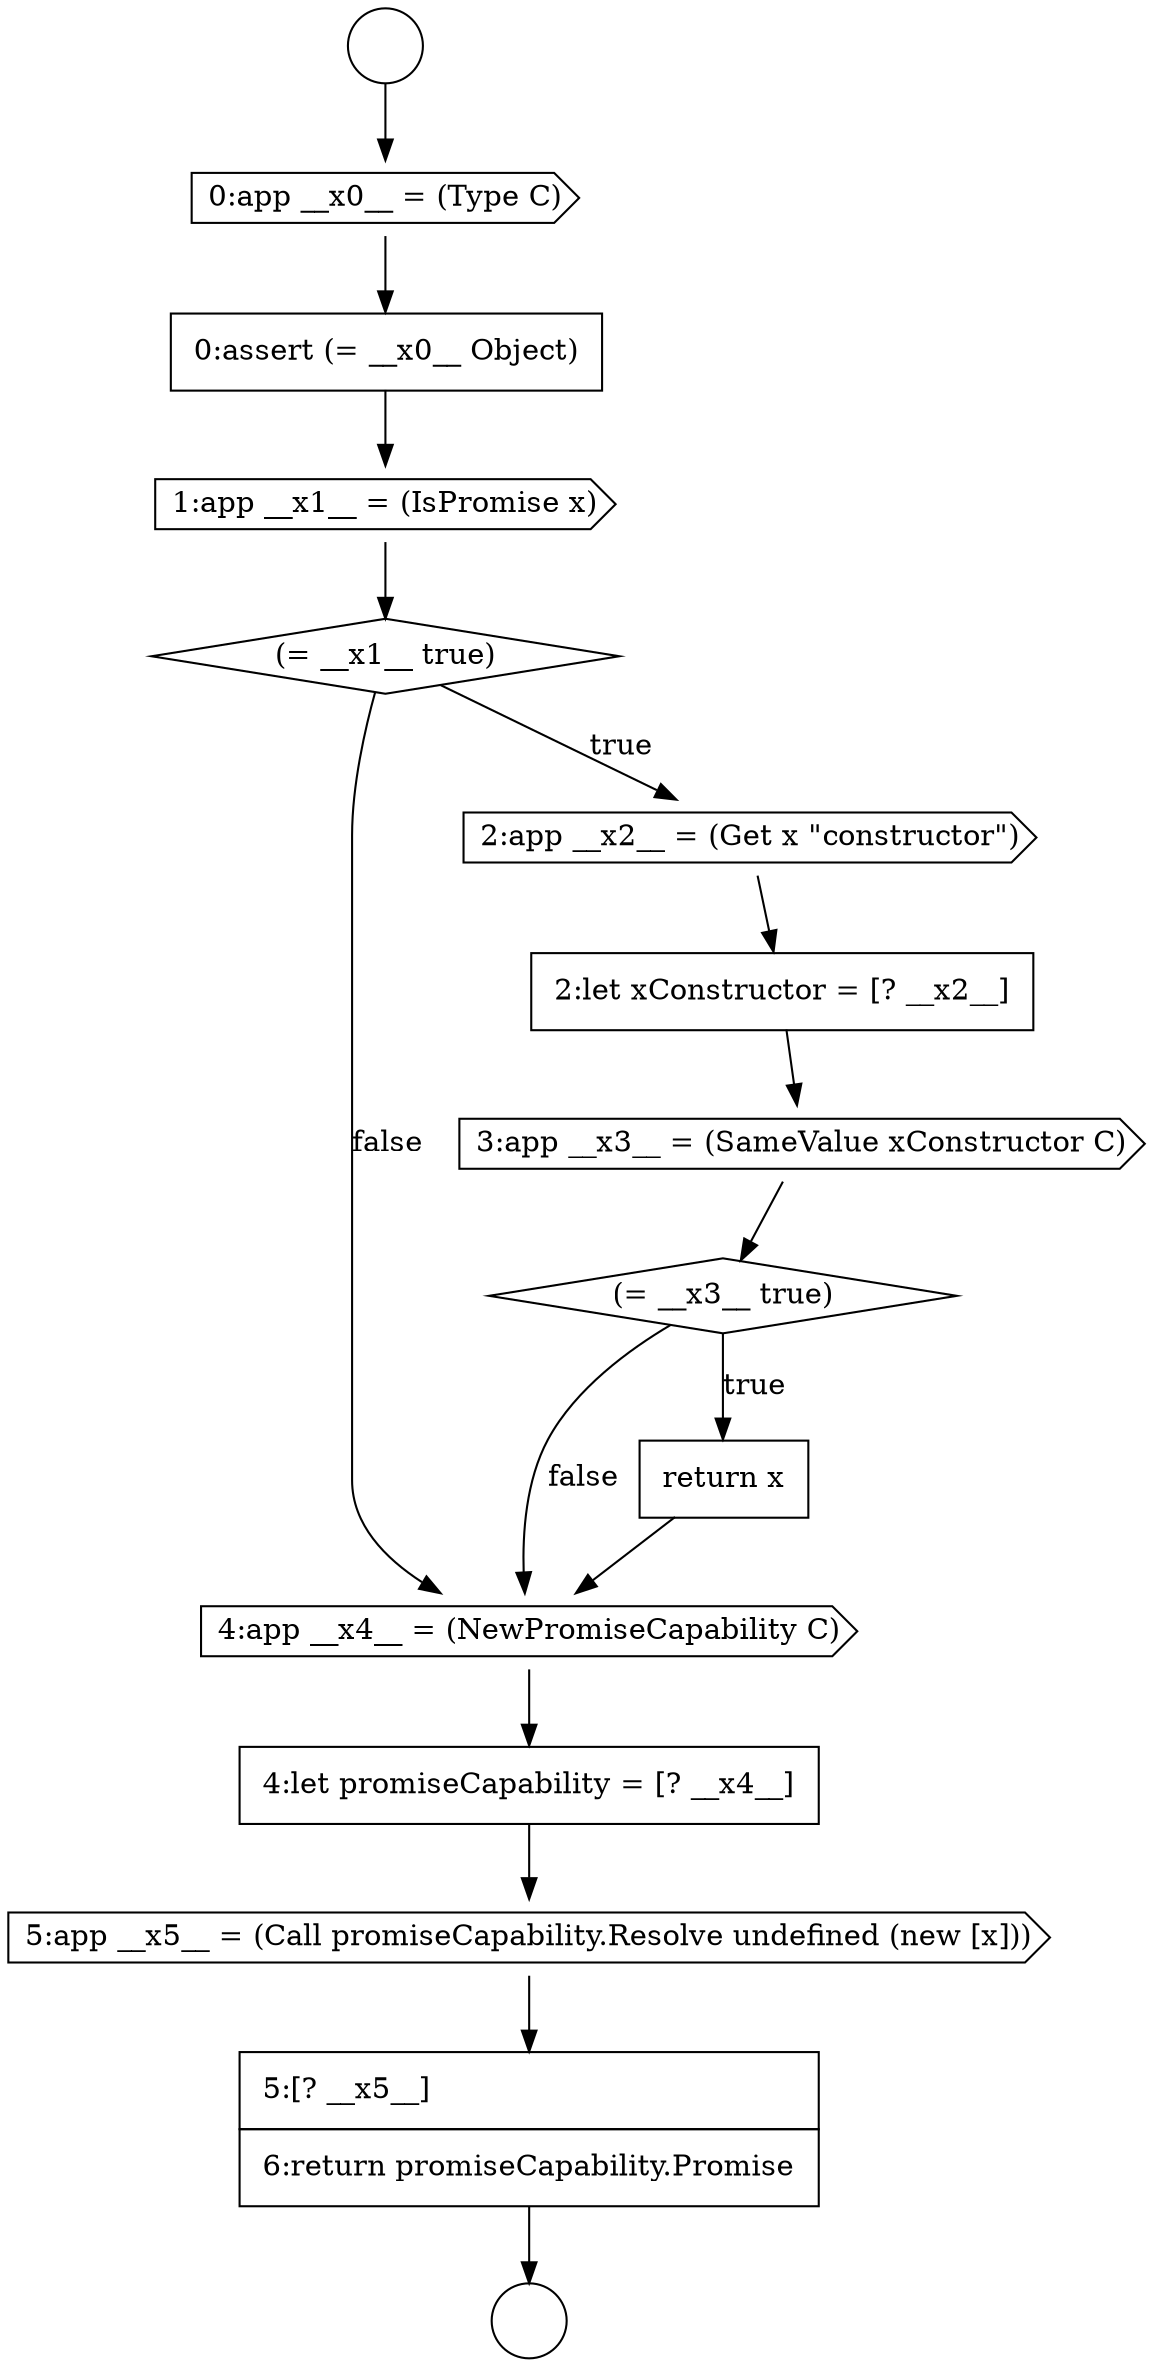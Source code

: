 digraph {
  node19037 [shape=none, margin=0, label=<<font color="black">
    <table border="0" cellborder="1" cellspacing="0" cellpadding="10">
      <tr><td align="left">2:let xConstructor = [? __x2__]</td></tr>
    </table>
  </font>> color="black" fillcolor="white" style=filled]
  node19044 [shape=none, margin=0, label=<<font color="black">
    <table border="0" cellborder="1" cellspacing="0" cellpadding="10">
      <tr><td align="left">5:[? __x5__]</td></tr>
      <tr><td align="left">6:return promiseCapability.Promise</td></tr>
    </table>
  </font>> color="black" fillcolor="white" style=filled]
  node19030 [shape=circle label=" " color="black" fillcolor="white" style=filled]
  node19033 [shape=none, margin=0, label=<<font color="black">
    <table border="0" cellborder="1" cellspacing="0" cellpadding="10">
      <tr><td align="left">0:assert (= __x0__ Object)</td></tr>
    </table>
  </font>> color="black" fillcolor="white" style=filled]
  node19043 [shape=cds, label=<<font color="black">5:app __x5__ = (Call promiseCapability.Resolve undefined (new [x]))</font>> color="black" fillcolor="white" style=filled]
  node19034 [shape=cds, label=<<font color="black">1:app __x1__ = (IsPromise x)</font>> color="black" fillcolor="white" style=filled]
  node19038 [shape=cds, label=<<font color="black">3:app __x3__ = (SameValue xConstructor C)</font>> color="black" fillcolor="white" style=filled]
  node19032 [shape=cds, label=<<font color="black">0:app __x0__ = (Type C)</font>> color="black" fillcolor="white" style=filled]
  node19042 [shape=none, margin=0, label=<<font color="black">
    <table border="0" cellborder="1" cellspacing="0" cellpadding="10">
      <tr><td align="left">4:let promiseCapability = [? __x4__]</td></tr>
    </table>
  </font>> color="black" fillcolor="white" style=filled]
  node19039 [shape=diamond, label=<<font color="black">(= __x3__ true)</font>> color="black" fillcolor="white" style=filled]
  node19035 [shape=diamond, label=<<font color="black">(= __x1__ true)</font>> color="black" fillcolor="white" style=filled]
  node19031 [shape=circle label=" " color="black" fillcolor="white" style=filled]
  node19041 [shape=cds, label=<<font color="black">4:app __x4__ = (NewPromiseCapability C)</font>> color="black" fillcolor="white" style=filled]
  node19040 [shape=none, margin=0, label=<<font color="black">
    <table border="0" cellborder="1" cellspacing="0" cellpadding="10">
      <tr><td align="left">return x</td></tr>
    </table>
  </font>> color="black" fillcolor="white" style=filled]
  node19036 [shape=cds, label=<<font color="black">2:app __x2__ = (Get x &quot;constructor&quot;)</font>> color="black" fillcolor="white" style=filled]
  node19040 -> node19041 [ color="black"]
  node19037 -> node19038 [ color="black"]
  node19034 -> node19035 [ color="black"]
  node19038 -> node19039 [ color="black"]
  node19035 -> node19036 [label=<<font color="black">true</font>> color="black"]
  node19035 -> node19041 [label=<<font color="black">false</font>> color="black"]
  node19043 -> node19044 [ color="black"]
  node19042 -> node19043 [ color="black"]
  node19041 -> node19042 [ color="black"]
  node19044 -> node19031 [ color="black"]
  node19033 -> node19034 [ color="black"]
  node19039 -> node19040 [label=<<font color="black">true</font>> color="black"]
  node19039 -> node19041 [label=<<font color="black">false</font>> color="black"]
  node19032 -> node19033 [ color="black"]
  node19030 -> node19032 [ color="black"]
  node19036 -> node19037 [ color="black"]
}
